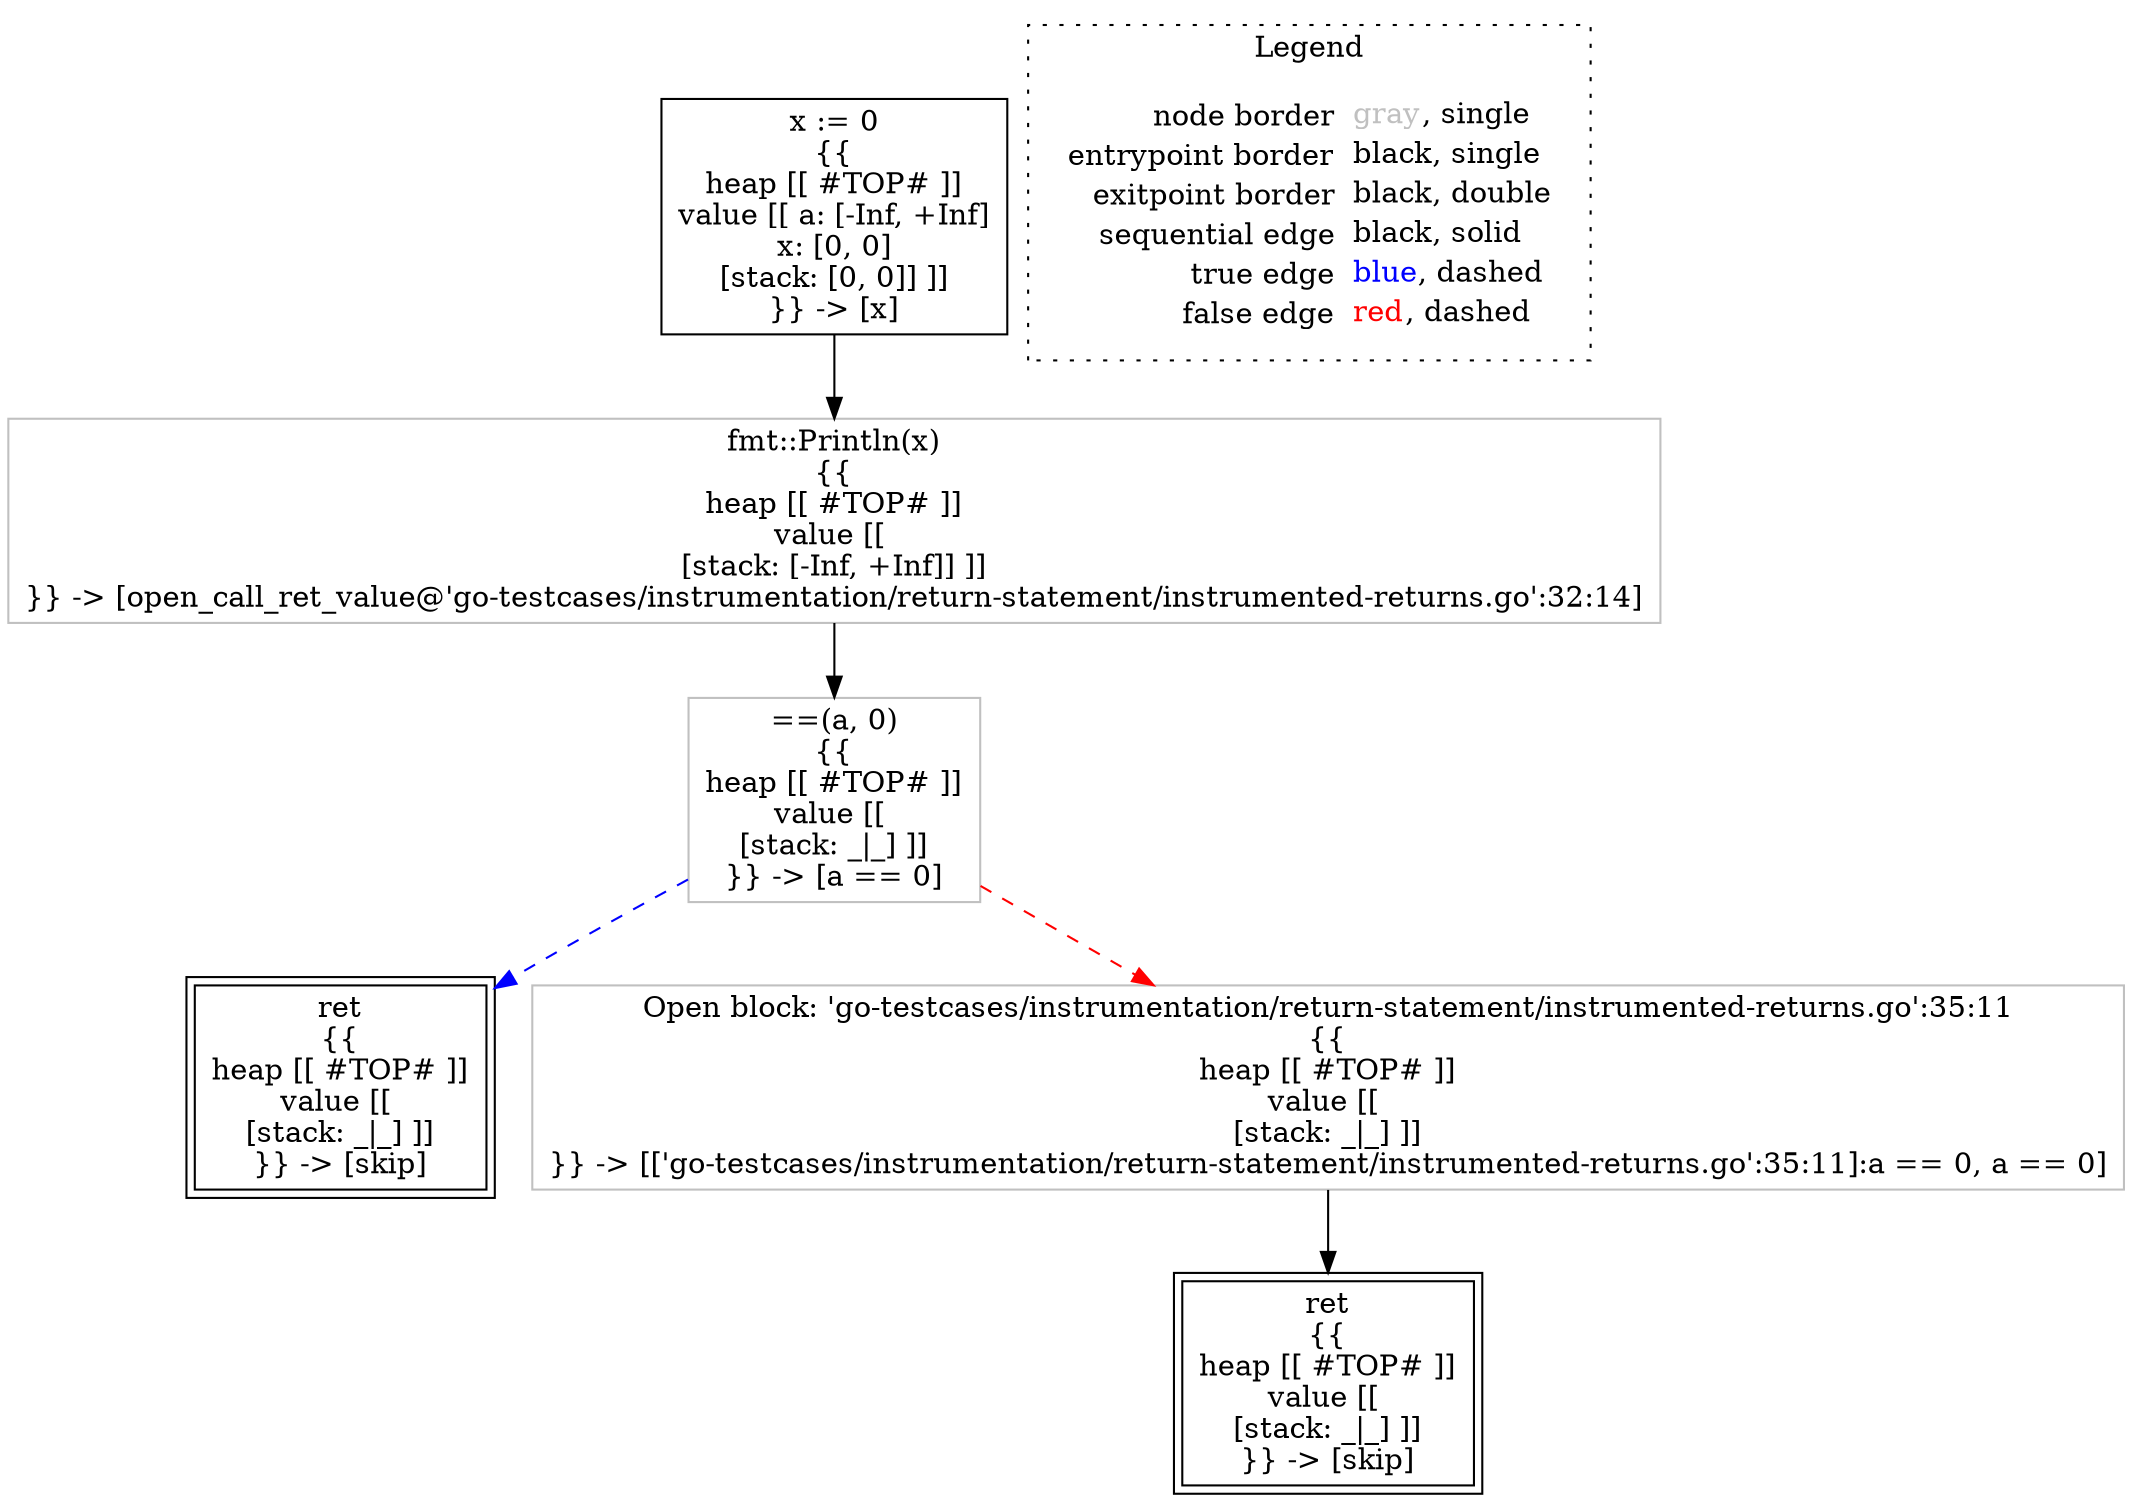 digraph {
	"node0" [shape="rect",color="black",label=<x := 0<BR/>{{<BR/>heap [[ #TOP# ]]<BR/>value [[ a: [-Inf, +Inf]<BR/>x: [0, 0]<BR/>[stack: [0, 0]] ]]<BR/>}} -&gt; [x]>];
	"node1" [shape="rect",color="black",peripheries="2",label=<ret<BR/>{{<BR/>heap [[ #TOP# ]]<BR/>value [[ <BR/>[stack: _|_] ]]<BR/>}} -&gt; [skip]>];
	"node2" [shape="rect",color="gray",label=<==(a, 0)<BR/>{{<BR/>heap [[ #TOP# ]]<BR/>value [[ <BR/>[stack: _|_] ]]<BR/>}} -&gt; [a == 0]>];
	"node3" [shape="rect",color="black",peripheries="2",label=<ret<BR/>{{<BR/>heap [[ #TOP# ]]<BR/>value [[ <BR/>[stack: _|_] ]]<BR/>}} -&gt; [skip]>];
	"node4" [shape="rect",color="gray",label=<Open block: 'go-testcases/instrumentation/return-statement/instrumented-returns.go':35:11<BR/>{{<BR/>heap [[ #TOP# ]]<BR/>value [[ <BR/>[stack: _|_] ]]<BR/>}} -&gt; [['go-testcases/instrumentation/return-statement/instrumented-returns.go':35:11]:a == 0, a == 0]>];
	"node5" [shape="rect",color="gray",label=<fmt::Println(x)<BR/>{{<BR/>heap [[ #TOP# ]]<BR/>value [[ <BR/>[stack: [-Inf, +Inf]] ]]<BR/>}} -&gt; [open_call_ret_value@'go-testcases/instrumentation/return-statement/instrumented-returns.go':32:14]>];
	"node2" -> "node1" [color="blue",style="dashed"];
	"node2" -> "node4" [color="red",style="dashed"];
	"node4" -> "node3" [color="black"];
	"node0" -> "node5" [color="black"];
	"node5" -> "node2" [color="black"];
subgraph cluster_legend {
	label="Legend";
	style=dotted;
	node [shape=plaintext];
	"legend" [label=<<table border="0" cellpadding="2" cellspacing="0" cellborder="0"><tr><td align="right">node border&nbsp;</td><td align="left"><font color="gray">gray</font>, single</td></tr><tr><td align="right">entrypoint border&nbsp;</td><td align="left"><font color="black">black</font>, single</td></tr><tr><td align="right">exitpoint border&nbsp;</td><td align="left"><font color="black">black</font>, double</td></tr><tr><td align="right">sequential edge&nbsp;</td><td align="left"><font color="black">black</font>, solid</td></tr><tr><td align="right">true edge&nbsp;</td><td align="left"><font color="blue">blue</font>, dashed</td></tr><tr><td align="right">false edge&nbsp;</td><td align="left"><font color="red">red</font>, dashed</td></tr></table>>];
}

}
